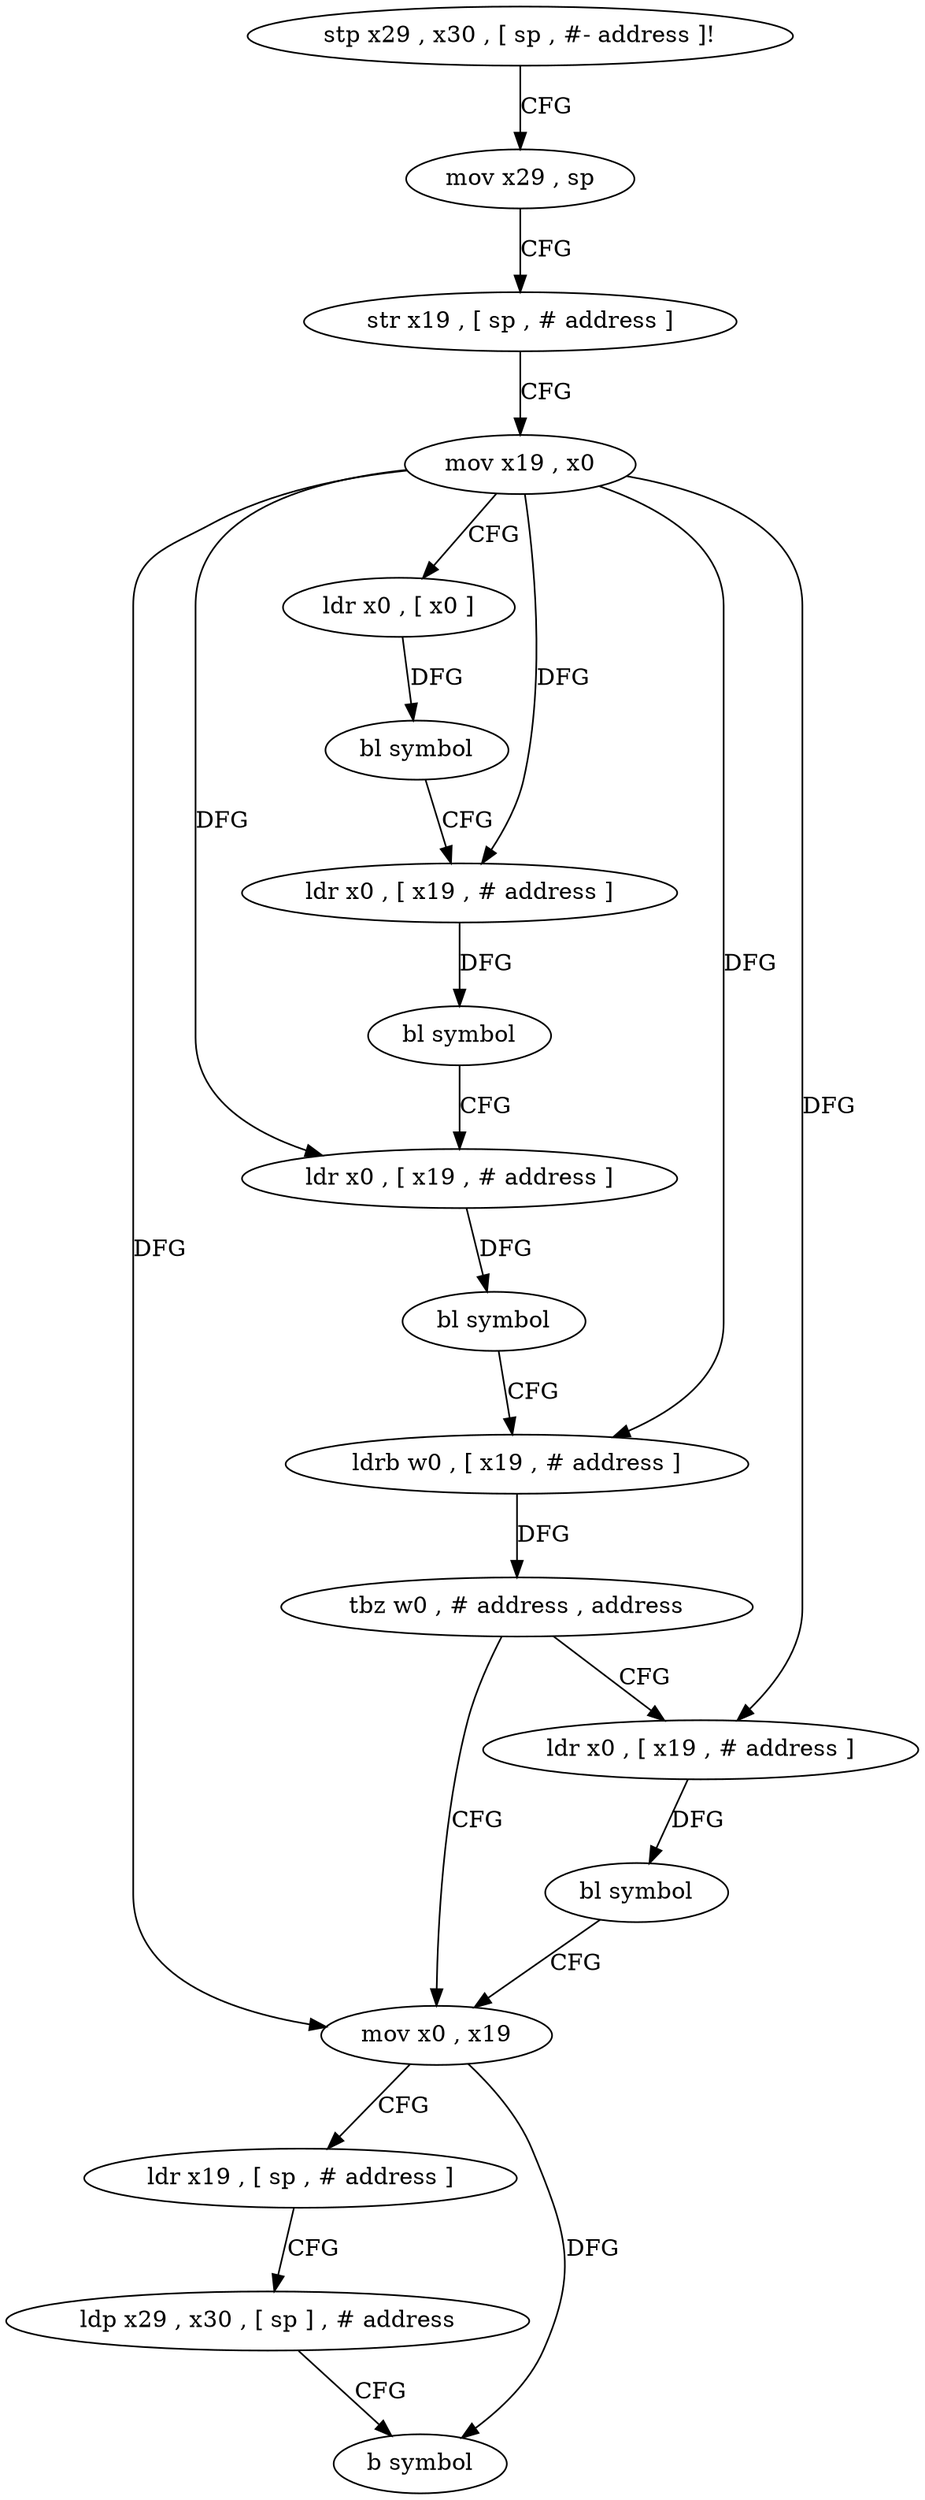 digraph "func" {
"4297712" [label = "stp x29 , x30 , [ sp , #- address ]!" ]
"4297716" [label = "mov x29 , sp" ]
"4297720" [label = "str x19 , [ sp , # address ]" ]
"4297724" [label = "mov x19 , x0" ]
"4297728" [label = "ldr x0 , [ x0 ]" ]
"4297732" [label = "bl symbol" ]
"4297736" [label = "ldr x0 , [ x19 , # address ]" ]
"4297740" [label = "bl symbol" ]
"4297744" [label = "ldr x0 , [ x19 , # address ]" ]
"4297748" [label = "bl symbol" ]
"4297752" [label = "ldrb w0 , [ x19 , # address ]" ]
"4297756" [label = "tbz w0 , # address , address" ]
"4297768" [label = "mov x0 , x19" ]
"4297760" [label = "ldr x0 , [ x19 , # address ]" ]
"4297772" [label = "ldr x19 , [ sp , # address ]" ]
"4297776" [label = "ldp x29 , x30 , [ sp ] , # address" ]
"4297780" [label = "b symbol" ]
"4297764" [label = "bl symbol" ]
"4297712" -> "4297716" [ label = "CFG" ]
"4297716" -> "4297720" [ label = "CFG" ]
"4297720" -> "4297724" [ label = "CFG" ]
"4297724" -> "4297728" [ label = "CFG" ]
"4297724" -> "4297736" [ label = "DFG" ]
"4297724" -> "4297744" [ label = "DFG" ]
"4297724" -> "4297752" [ label = "DFG" ]
"4297724" -> "4297768" [ label = "DFG" ]
"4297724" -> "4297760" [ label = "DFG" ]
"4297728" -> "4297732" [ label = "DFG" ]
"4297732" -> "4297736" [ label = "CFG" ]
"4297736" -> "4297740" [ label = "DFG" ]
"4297740" -> "4297744" [ label = "CFG" ]
"4297744" -> "4297748" [ label = "DFG" ]
"4297748" -> "4297752" [ label = "CFG" ]
"4297752" -> "4297756" [ label = "DFG" ]
"4297756" -> "4297768" [ label = "CFG" ]
"4297756" -> "4297760" [ label = "CFG" ]
"4297768" -> "4297772" [ label = "CFG" ]
"4297768" -> "4297780" [ label = "DFG" ]
"4297760" -> "4297764" [ label = "DFG" ]
"4297772" -> "4297776" [ label = "CFG" ]
"4297776" -> "4297780" [ label = "CFG" ]
"4297764" -> "4297768" [ label = "CFG" ]
}
